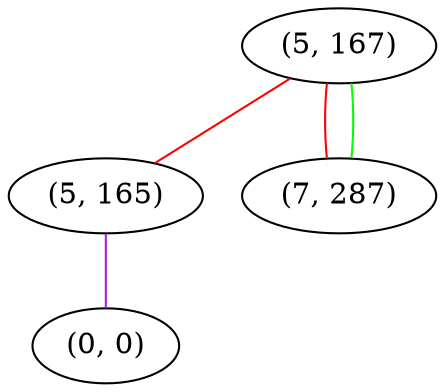 graph "" {
"(5, 167)";
"(5, 165)";
"(0, 0)";
"(7, 287)";
"(5, 167)" -- "(5, 165)"  [color=red, key=0, weight=1];
"(5, 167)" -- "(7, 287)"  [color=red, key=0, weight=1];
"(5, 167)" -- "(7, 287)"  [color=green, key=1, weight=2];
"(5, 165)" -- "(0, 0)"  [color=purple, key=0, weight=4];
}
